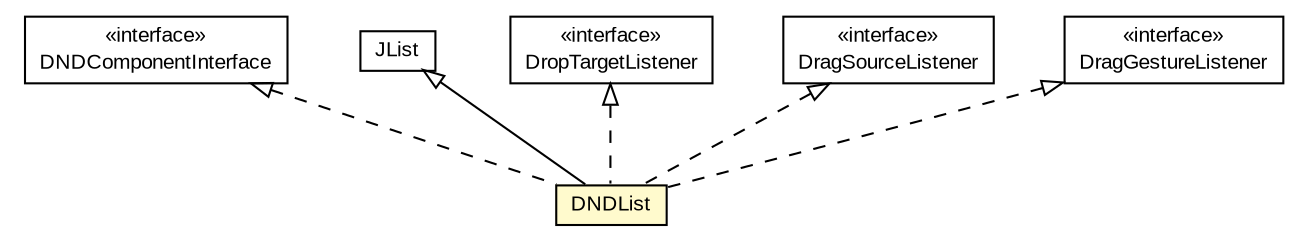 #!/usr/local/bin/dot
#
# Class diagram 
# Generated by UMLGraph version 5.3 (http://www.umlgraph.org/)
#

digraph G {
	edge [fontname="arial",fontsize=10,labelfontname="arial",labelfontsize=10];
	node [fontname="arial",fontsize=10,shape=plaintext];
	nodesep=0.25;
	ranksep=0.5;
	// context.arch.intelligibility.apps.roomlight.DNDList
	c139466 [label=<<table title="context.arch.intelligibility.apps.roomlight.DNDList" border="0" cellborder="1" cellspacing="0" cellpadding="2" port="p" bgcolor="lemonChiffon" href="./DNDList.html">
		<tr><td><table border="0" cellspacing="0" cellpadding="1">
<tr><td align="center" balign="center"> DNDList </td></tr>
		</table></td></tr>
		</table>>, fontname="arial", fontcolor="black", fontsize=10.0];
	// context.arch.intelligibility.apps.roomlight.DNDComponentInterface
	c139467 [label=<<table title="context.arch.intelligibility.apps.roomlight.DNDComponentInterface" border="0" cellborder="1" cellspacing="0" cellpadding="2" port="p" href="./DNDComponentInterface.html">
		<tr><td><table border="0" cellspacing="0" cellpadding="1">
<tr><td align="center" balign="center"> &#171;interface&#187; </td></tr>
<tr><td align="center" balign="center"> DNDComponentInterface </td></tr>
		</table></td></tr>
		</table>>, fontname="arial", fontcolor="black", fontsize=10.0];
	//context.arch.intelligibility.apps.roomlight.DNDList extends javax.swing.JList
	c139538:p -> c139466:p [dir=back,arrowtail=empty];
	//context.arch.intelligibility.apps.roomlight.DNDList implements context.arch.intelligibility.apps.roomlight.DNDComponentInterface
	c139467:p -> c139466:p [dir=back,arrowtail=empty,style=dashed];
	//context.arch.intelligibility.apps.roomlight.DNDList implements java.awt.dnd.DropTargetListener
	c139539:p -> c139466:p [dir=back,arrowtail=empty,style=dashed];
	//context.arch.intelligibility.apps.roomlight.DNDList implements java.awt.dnd.DragSourceListener
	c139540:p -> c139466:p [dir=back,arrowtail=empty,style=dashed];
	//context.arch.intelligibility.apps.roomlight.DNDList implements java.awt.dnd.DragGestureListener
	c139541:p -> c139466:p [dir=back,arrowtail=empty,style=dashed];
	// java.awt.dnd.DropTargetListener
	c139539 [label=<<table title="java.awt.dnd.DropTargetListener" border="0" cellborder="1" cellspacing="0" cellpadding="2" port="p" href="http://java.sun.com/j2se/1.4.2/docs/api/java/awt/dnd/DropTargetListener.html">
		<tr><td><table border="0" cellspacing="0" cellpadding="1">
<tr><td align="center" balign="center"> &#171;interface&#187; </td></tr>
<tr><td align="center" balign="center"> DropTargetListener </td></tr>
		</table></td></tr>
		</table>>, fontname="arial", fontcolor="black", fontsize=10.0];
	// java.awt.dnd.DragGestureListener
	c139541 [label=<<table title="java.awt.dnd.DragGestureListener" border="0" cellborder="1" cellspacing="0" cellpadding="2" port="p" href="http://java.sun.com/j2se/1.4.2/docs/api/java/awt/dnd/DragGestureListener.html">
		<tr><td><table border="0" cellspacing="0" cellpadding="1">
<tr><td align="center" balign="center"> &#171;interface&#187; </td></tr>
<tr><td align="center" balign="center"> DragGestureListener </td></tr>
		</table></td></tr>
		</table>>, fontname="arial", fontcolor="black", fontsize=10.0];
	// java.awt.dnd.DragSourceListener
	c139540 [label=<<table title="java.awt.dnd.DragSourceListener" border="0" cellborder="1" cellspacing="0" cellpadding="2" port="p" href="http://java.sun.com/j2se/1.4.2/docs/api/java/awt/dnd/DragSourceListener.html">
		<tr><td><table border="0" cellspacing="0" cellpadding="1">
<tr><td align="center" balign="center"> &#171;interface&#187; </td></tr>
<tr><td align="center" balign="center"> DragSourceListener </td></tr>
		</table></td></tr>
		</table>>, fontname="arial", fontcolor="black", fontsize=10.0];
	// javax.swing.JList
	c139538 [label=<<table title="javax.swing.JList" border="0" cellborder="1" cellspacing="0" cellpadding="2" port="p" href="http://java.sun.com/j2se/1.4.2/docs/api/javax/swing/JList.html">
		<tr><td><table border="0" cellspacing="0" cellpadding="1">
<tr><td align="center" balign="center"> JList </td></tr>
		</table></td></tr>
		</table>>, fontname="arial", fontcolor="black", fontsize=10.0];
}

